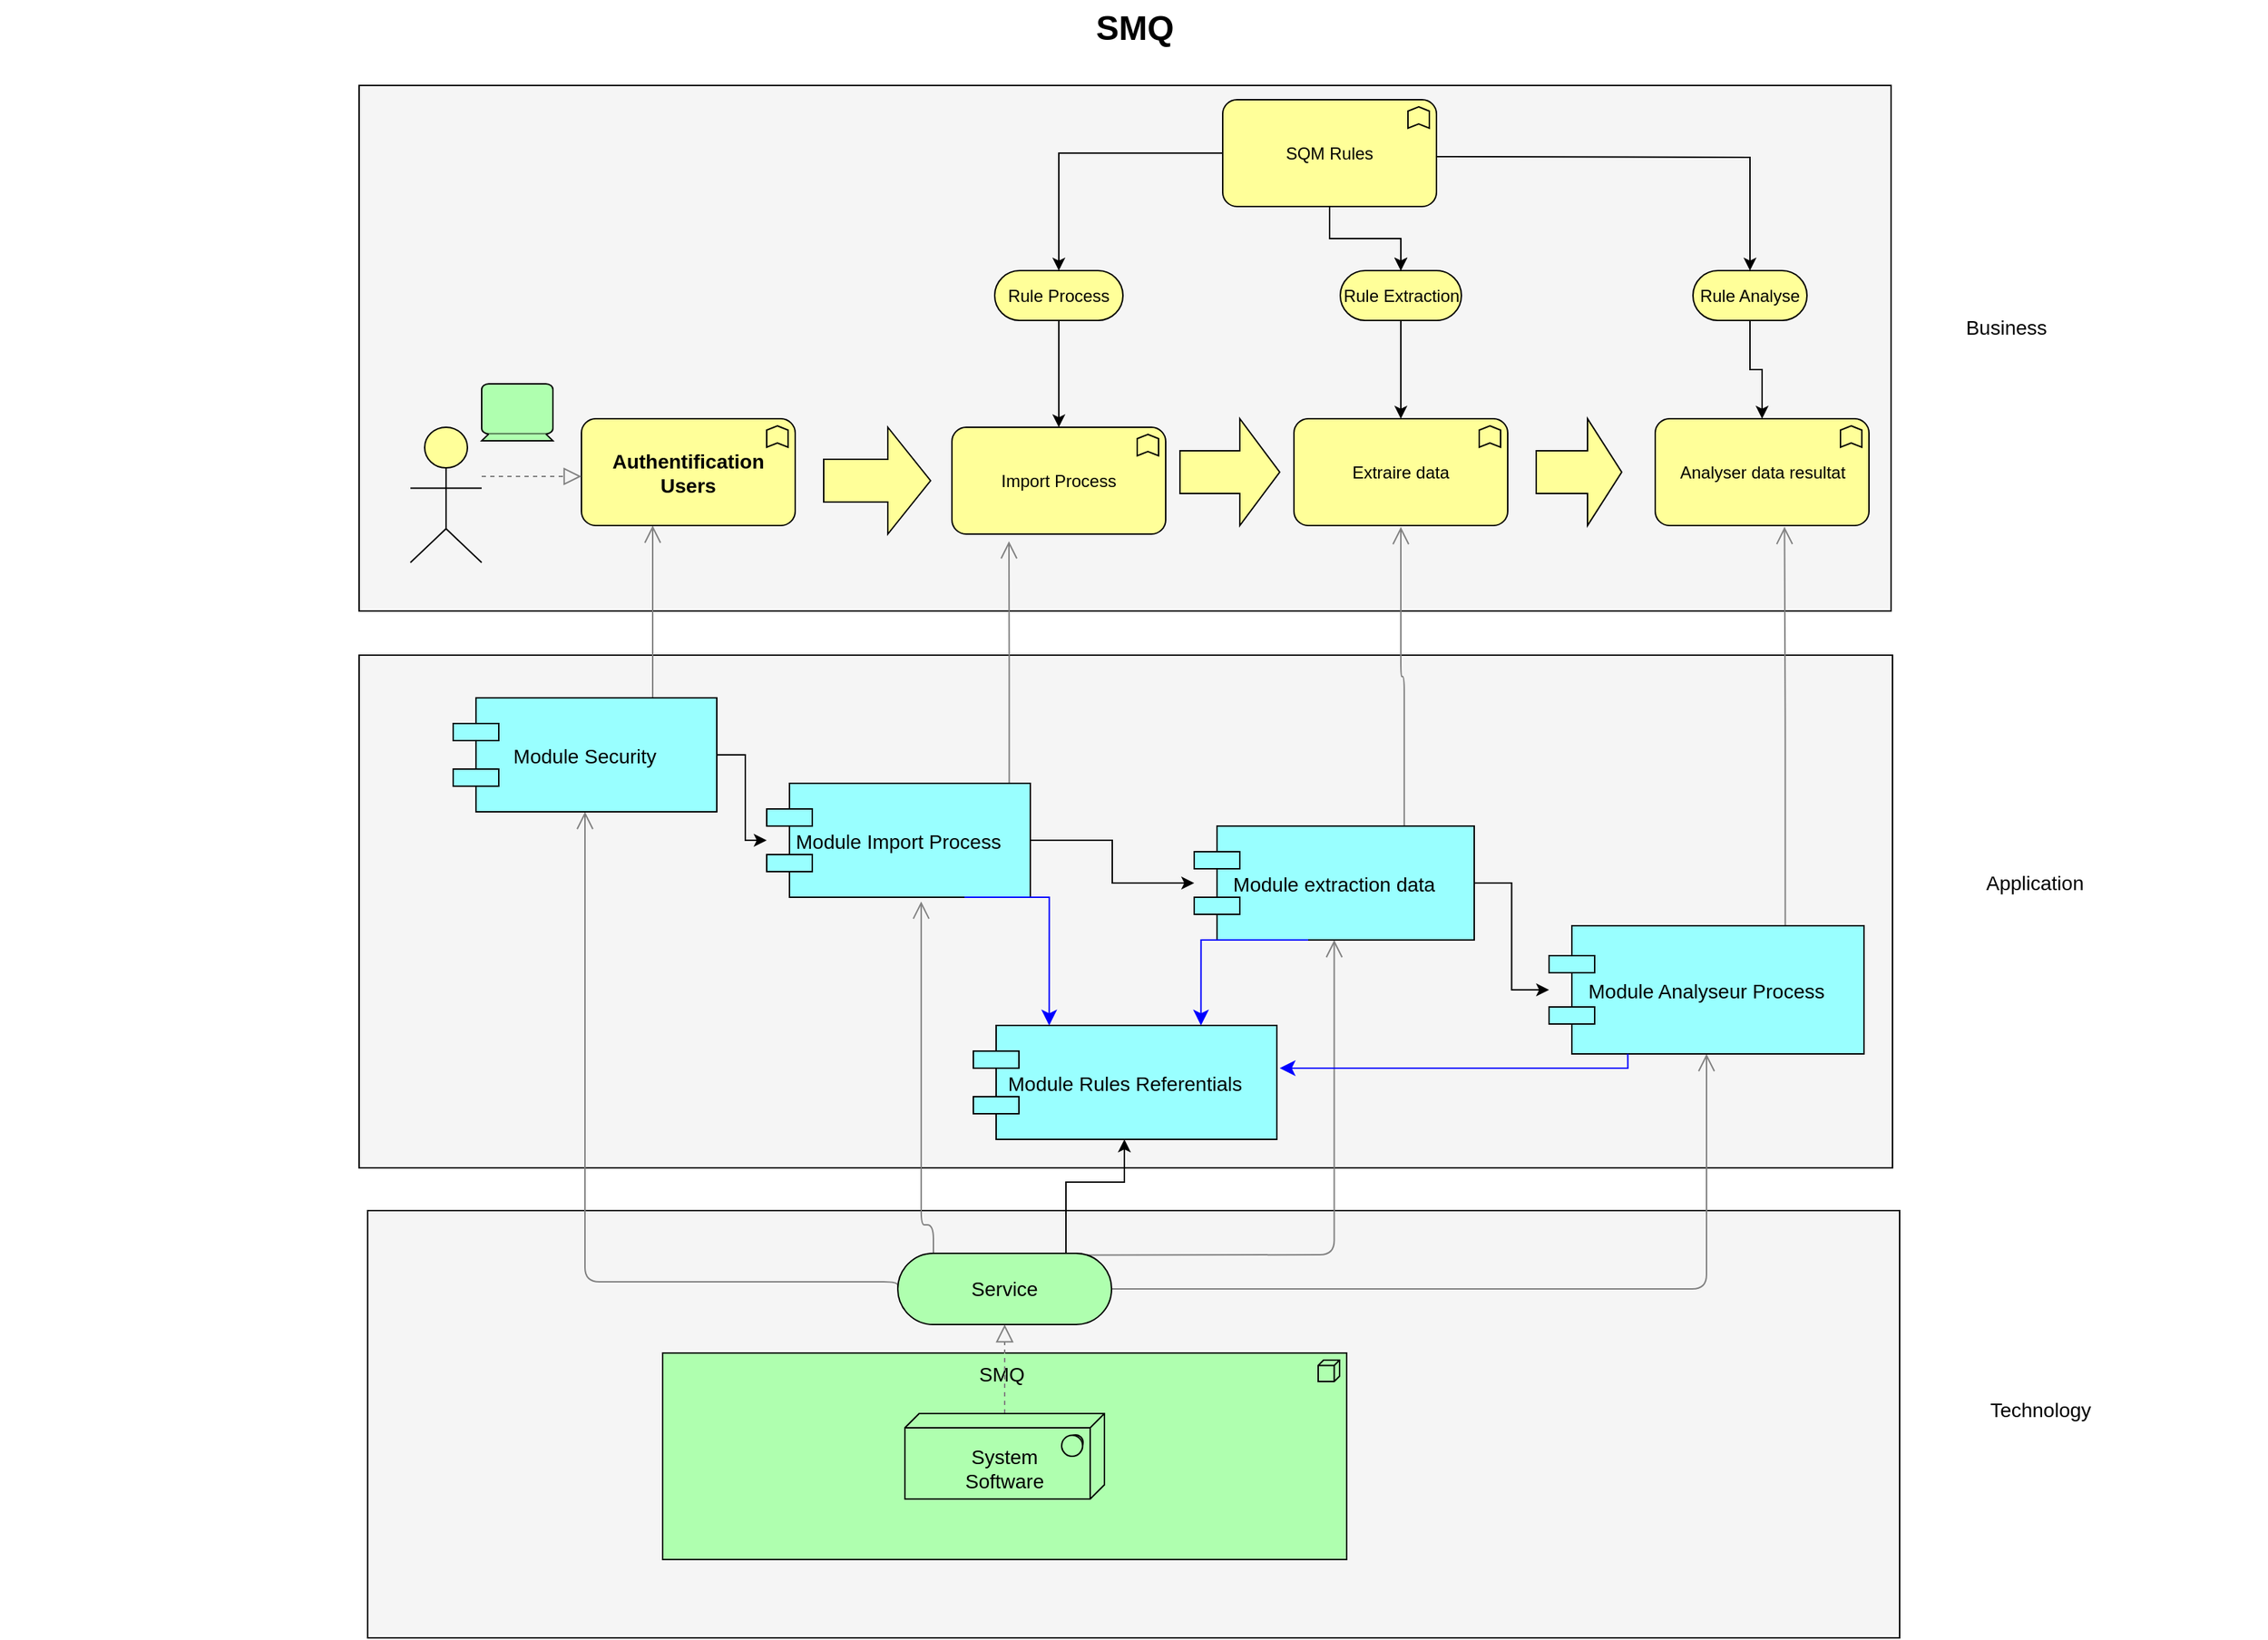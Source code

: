 <mxfile version="21.0.2" type="github">
  <diagram id="6I0OCvxSQrVGMHxT2VVA" name="Page-1">
    <mxGraphModel dx="2250" dy="732" grid="1" gridSize="10" guides="1" tooltips="1" connect="1" arrows="1" fold="1" page="1" pageScale="1" pageWidth="850" pageHeight="1100" math="0" shadow="0">
      <root>
        <mxCell id="0" />
        <mxCell id="1" parent="0" />
        <mxCell id="dKdSaXE48SgPbhcamS2K-30" value="" style="whiteSpace=wrap;html=1;strokeColor=default;strokeWidth=1;fillColor=#f5f5f5;fontSize=14;" parent="1" vertex="1">
          <mxGeometry x="200" y="890" width="1075" height="300" as="geometry" />
        </mxCell>
        <mxCell id="dKdSaXE48SgPbhcamS2K-31" value="" style="whiteSpace=wrap;html=1;strokeColor=default;strokeWidth=1;fillColor=#f5f5f5;fontSize=14;" parent="1" vertex="1">
          <mxGeometry x="194" y="500" width="1076" height="360" as="geometry" />
        </mxCell>
        <mxCell id="dKdSaXE48SgPbhcamS2K-32" value="" style="whiteSpace=wrap;html=1;strokeColor=default;strokeWidth=1;fillColor=#f5f5f5;fontSize=14;" parent="1" vertex="1">
          <mxGeometry x="194" y="100" width="1075" height="369" as="geometry" />
        </mxCell>
        <mxCell id="dKdSaXE48SgPbhcamS2K-33" value="SMQ&amp;nbsp;" style="html=1;whiteSpace=wrap;fillColor=#AFFFAF;shape=mxgraph.archimate3.application;appType=node;archiType=square;fontSize=14;verticalAlign=top;" parent="1" vertex="1">
          <mxGeometry x="407" y="990" width="480" height="145" as="geometry" />
        </mxCell>
        <mxCell id="dKdSaXE48SgPbhcamS2K-36" style="edgeStyle=elbowEdgeStyle;rounded=1;elbow=vertical;html=1;startSize=10;endArrow=block;endFill=0;endSize=10;jettySize=auto;orthogonalLoop=1;strokeColor=#808080;fontSize=14;dashed=1;" parent="1" source="dKdSaXE48SgPbhcamS2K-37" target="dKdSaXE48SgPbhcamS2K-45" edge="1">
          <mxGeometry relative="1" as="geometry" />
        </mxCell>
        <mxCell id="dKdSaXE48SgPbhcamS2K-37" value="&lt;div&gt;&lt;br&gt;&lt;/div&gt;&lt;div&gt;&lt;span&gt;System&lt;/span&gt;&lt;div&gt;Software&lt;/div&gt;&lt;/div&gt;" style="html=1;whiteSpace=wrap;fillColor=#AFFFAF;shape=mxgraph.archimate3.tech;techType=sysSw;fontSize=14;" parent="1" vertex="1">
          <mxGeometry x="577" y="1032.5" width="140" height="60" as="geometry" />
        </mxCell>
        <mxCell id="dKdSaXE48SgPbhcamS2K-41" style="edgeStyle=elbowEdgeStyle;rounded=1;elbow=vertical;html=1;startSize=10;endArrow=open;endFill=0;endSize=10;jettySize=auto;orthogonalLoop=1;strokeColor=#808080;fontSize=14;exitX=0;exitY=0;exitDx=150;exitDy=25;exitPerimeter=0;" parent="1" source="dKdSaXE48SgPbhcamS2K-45" target="dKdSaXE48SgPbhcamS2K-53" edge="1">
          <mxGeometry relative="1" as="geometry">
            <Array as="points">
              <mxPoint x="910" y="945" />
              <mxPoint x="1070" y="830" />
              <mxPoint x="909" y="700" />
            </Array>
          </mxGeometry>
        </mxCell>
        <mxCell id="dKdSaXE48SgPbhcamS2K-42" style="edgeStyle=elbowEdgeStyle;rounded=1;elbow=vertical;html=1;startSize=10;endArrow=open;endFill=0;endSize=10;jettySize=auto;orthogonalLoop=1;strokeColor=#808080;fontSize=14;entryX=0.5;entryY=1;exitX=0.769;exitY=0.025;exitPerimeter=0;" parent="1" source="dKdSaXE48SgPbhcamS2K-45" target="dKdSaXE48SgPbhcamS2K-51" edge="1">
          <mxGeometry relative="1" as="geometry">
            <Array as="points">
              <mxPoint x="720" y="921" />
              <mxPoint x="830" y="770" />
              <mxPoint x="809" y="650" />
            </Array>
          </mxGeometry>
        </mxCell>
        <mxCell id="dKdSaXE48SgPbhcamS2K-43" style="edgeStyle=elbowEdgeStyle;rounded=1;elbow=vertical;html=1;startSize=10;endArrow=open;endFill=0;endSize=10;jettySize=auto;orthogonalLoop=1;strokeColor=#808080;fontSize=14;entryX=0.586;entryY=1.037;entryDx=0;entryDy=0;entryPerimeter=0;exitX=0;exitY=0;exitDx=25;exitDy=0;exitPerimeter=0;" parent="1" source="dKdSaXE48SgPbhcamS2K-45" target="dKdSaXE48SgPbhcamS2K-49" edge="1">
          <mxGeometry relative="1" as="geometry">
            <Array as="points">
              <mxPoint x="580" y="900" />
              <mxPoint x="660" y="800" />
              <mxPoint x="647" y="690" />
            </Array>
          </mxGeometry>
        </mxCell>
        <mxCell id="dKdSaXE48SgPbhcamS2K-44" style="edgeStyle=elbowEdgeStyle;rounded=1;elbow=vertical;html=1;startSize=10;endArrow=open;endFill=0;endSize=10;jettySize=auto;orthogonalLoop=1;strokeColor=#808080;fontSize=14;exitX=0;exitY=0;exitPerimeter=0;exitDx=0;exitDy=25;" parent="1" source="dKdSaXE48SgPbhcamS2K-45" target="dKdSaXE48SgPbhcamS2K-47" edge="1">
          <mxGeometry relative="1" as="geometry">
            <Array as="points">
              <mxPoint x="510" y="940" />
              <mxPoint x="480" y="920" />
              <mxPoint x="440" y="750" />
              <mxPoint x="589" y="650" />
            </Array>
          </mxGeometry>
        </mxCell>
        <mxCell id="GWvJhFTaPys54hKGP2xo-32" value="" style="edgeStyle=orthogonalEdgeStyle;rounded=0;orthogonalLoop=1;jettySize=auto;html=1;" edge="1" parent="1" source="dKdSaXE48SgPbhcamS2K-45" target="GWvJhFTaPys54hKGP2xo-26">
          <mxGeometry relative="1" as="geometry">
            <Array as="points">
              <mxPoint x="690" y="870" />
              <mxPoint x="731" y="870" />
            </Array>
          </mxGeometry>
        </mxCell>
        <mxCell id="dKdSaXE48SgPbhcamS2K-45" value="Service" style="html=1;whiteSpace=wrap;fillColor=#AFFFAF;shape=mxgraph.archimate3.service;fontSize=14;" parent="1" vertex="1">
          <mxGeometry x="572" y="920" width="150" height="50" as="geometry" />
        </mxCell>
        <mxCell id="dKdSaXE48SgPbhcamS2K-46" style="edgeStyle=elbowEdgeStyle;rounded=1;elbow=vertical;html=1;startSize=10;endArrow=open;endFill=0;endSize=10;jettySize=auto;orthogonalLoop=1;strokeColor=#808080;fontSize=14;" parent="1" source="dKdSaXE48SgPbhcamS2K-47" target="dKdSaXE48SgPbhcamS2K-54" edge="1">
          <mxGeometry relative="1" as="geometry">
            <Array as="points">
              <mxPoint x="400" y="440" />
              <mxPoint x="530" y="320" />
              <mxPoint x="310" y="380" />
            </Array>
          </mxGeometry>
        </mxCell>
        <mxCell id="GWvJhFTaPys54hKGP2xo-29" value="" style="edgeStyle=orthogonalEdgeStyle;rounded=0;orthogonalLoop=1;jettySize=auto;html=1;" edge="1" parent="1" source="dKdSaXE48SgPbhcamS2K-47" target="dKdSaXE48SgPbhcamS2K-49">
          <mxGeometry relative="1" as="geometry" />
        </mxCell>
        <mxCell id="dKdSaXE48SgPbhcamS2K-47" value="Module Security" style="shape=component;align=center;fillColor=#99ffff;gradientColor=none;fontSize=14;" parent="1" vertex="1">
          <mxGeometry x="260" y="530" width="185" height="80" as="geometry" />
        </mxCell>
        <mxCell id="dKdSaXE48SgPbhcamS2K-48" style="edgeStyle=elbowEdgeStyle;rounded=1;elbow=vertical;html=1;startSize=10;endArrow=open;endFill=0;endSize=10;jettySize=auto;orthogonalLoop=1;strokeColor=#808080;fontSize=14;exitX=0.92;exitY=0.015;exitDx=0;exitDy=0;exitPerimeter=0;" parent="1" source="dKdSaXE48SgPbhcamS2K-49" edge="1">
          <mxGeometry relative="1" as="geometry">
            <mxPoint x="650" y="420" as="targetPoint" />
          </mxGeometry>
        </mxCell>
        <mxCell id="GWvJhFTaPys54hKGP2xo-30" value="" style="edgeStyle=orthogonalEdgeStyle;rounded=0;orthogonalLoop=1;jettySize=auto;html=1;" edge="1" parent="1" source="dKdSaXE48SgPbhcamS2K-49" target="dKdSaXE48SgPbhcamS2K-51">
          <mxGeometry relative="1" as="geometry" />
        </mxCell>
        <mxCell id="dKdSaXE48SgPbhcamS2K-49" value="Module Import Process" style="shape=component;align=center;fillColor=#99ffff;gradientColor=none;fontSize=14;" parent="1" vertex="1">
          <mxGeometry x="480" y="590" width="185" height="80" as="geometry" />
        </mxCell>
        <mxCell id="dKdSaXE48SgPbhcamS2K-50" style="edgeStyle=elbowEdgeStyle;rounded=1;elbow=vertical;html=1;startSize=10;endArrow=open;endFill=0;endSize=10;jettySize=auto;orthogonalLoop=1;strokeColor=#808080;fontSize=14;exitX=0.75;exitY=0;exitDx=0;exitDy=0;" parent="1" source="dKdSaXE48SgPbhcamS2K-51" edge="1">
          <mxGeometry relative="1" as="geometry">
            <mxPoint x="925" y="410" as="targetPoint" />
          </mxGeometry>
        </mxCell>
        <mxCell id="GWvJhFTaPys54hKGP2xo-31" value="" style="edgeStyle=orthogonalEdgeStyle;rounded=0;orthogonalLoop=1;jettySize=auto;html=1;" edge="1" parent="1" source="dKdSaXE48SgPbhcamS2K-51" target="dKdSaXE48SgPbhcamS2K-53">
          <mxGeometry relative="1" as="geometry" />
        </mxCell>
        <mxCell id="dKdSaXE48SgPbhcamS2K-51" value="Module extraction data" style="shape=component;align=center;fillColor=#99ffff;gradientColor=none;fontSize=14;" parent="1" vertex="1">
          <mxGeometry x="780" y="620" width="196.5" height="80" as="geometry" />
        </mxCell>
        <mxCell id="dKdSaXE48SgPbhcamS2K-52" style="edgeStyle=elbowEdgeStyle;rounded=1;elbow=vertical;html=1;startSize=10;endArrow=open;endFill=0;endSize=10;jettySize=auto;orthogonalLoop=1;strokeColor=#808080;fontSize=14;exitX=0.75;exitY=0;exitDx=0;exitDy=0;entryX=0.677;entryY=1.012;entryDx=0;entryDy=0;entryPerimeter=0;" parent="1" source="dKdSaXE48SgPbhcamS2K-53" edge="1">
          <mxGeometry relative="1" as="geometry">
            <mxPoint x="1194.229" y="409.9" as="targetPoint" />
          </mxGeometry>
        </mxCell>
        <mxCell id="dKdSaXE48SgPbhcamS2K-53" value="Module Analyseur Process" style="shape=component;align=center;fillColor=#99ffff;gradientColor=none;fontSize=14;" parent="1" vertex="1">
          <mxGeometry x="1029" y="690" width="221" height="90" as="geometry" />
        </mxCell>
        <mxCell id="dKdSaXE48SgPbhcamS2K-54" value="&lt;b&gt;Authentification Users&lt;/b&gt;" style="html=1;whiteSpace=wrap;fillColor=#ffff99;shape=mxgraph.archimate3.application;appType=func;archiType=rounded;fontSize=14;" parent="1" vertex="1">
          <mxGeometry x="350" y="334" width="150" height="75" as="geometry" />
        </mxCell>
        <mxCell id="dKdSaXE48SgPbhcamS2K-58" value="Technology" style="text;html=1;strokeColor=none;fillColor=none;align=center;verticalAlign=middle;whiteSpace=wrap;fontSize=14;" parent="1" vertex="1">
          <mxGeometry x="1253.5" y="1020" width="240" height="20" as="geometry" />
        </mxCell>
        <mxCell id="dKdSaXE48SgPbhcamS2K-59" value="Application" style="text;html=1;strokeColor=none;fillColor=none;align=center;verticalAlign=middle;whiteSpace=wrap;fontSize=14;" parent="1" vertex="1">
          <mxGeometry x="1250" y="650" width="240" height="20" as="geometry" />
        </mxCell>
        <mxCell id="dKdSaXE48SgPbhcamS2K-60" value="Business" style="text;html=1;strokeColor=none;fillColor=none;align=center;verticalAlign=middle;whiteSpace=wrap;fontSize=14;" parent="1" vertex="1">
          <mxGeometry x="1230" y="260" width="240" height="20" as="geometry" />
        </mxCell>
        <mxCell id="dKdSaXE48SgPbhcamS2K-61" style="edgeStyle=elbowEdgeStyle;rounded=1;elbow=vertical;html=1;dashed=1;startSize=10;endArrow=block;endFill=0;endSize=10;jettySize=auto;orthogonalLoop=1;strokeColor=#808080;fontSize=14;" parent="1" source="dKdSaXE48SgPbhcamS2K-62" target="dKdSaXE48SgPbhcamS2K-54" edge="1">
          <mxGeometry relative="1" as="geometry" />
        </mxCell>
        <mxCell id="dKdSaXE48SgPbhcamS2K-62" value="" style="html=1;whiteSpace=wrap;fillColor=#ffff99;shape=mxgraph.archimate3.actor;fontSize=14;" parent="1" vertex="1">
          <mxGeometry x="230" y="340" width="50" height="95" as="geometry" />
        </mxCell>
        <mxCell id="dKdSaXE48SgPbhcamS2K-63" value="SMQ" style="text;strokeColor=none;fillColor=none;html=1;fontSize=24;fontStyle=1;verticalAlign=middle;align=center;" parent="1" vertex="1">
          <mxGeometry x="-57.5" y="40" width="1590" height="40" as="geometry" />
        </mxCell>
        <mxCell id="GWvJhFTaPys54hKGP2xo-2" value="" style="html=1;outlineConnect=0;whiteSpace=wrap;fillColor=#ffff99;shape=mxgraph.archimate3.process;" vertex="1" parent="1">
          <mxGeometry x="520" y="340" width="75" height="75" as="geometry" />
        </mxCell>
        <mxCell id="GWvJhFTaPys54hKGP2xo-3" value="" style="html=1;outlineConnect=0;whiteSpace=wrap;fillColor=#ffff99;shape=mxgraph.archimate3.process;" vertex="1" parent="1">
          <mxGeometry x="770" y="334" width="70" height="75" as="geometry" />
        </mxCell>
        <mxCell id="GWvJhFTaPys54hKGP2xo-4" value="" style="html=1;outlineConnect=0;whiteSpace=wrap;fillColor=#ffff99;shape=mxgraph.archimate3.process;" vertex="1" parent="1">
          <mxGeometry x="1020" y="334" width="60" height="75" as="geometry" />
        </mxCell>
        <mxCell id="GWvJhFTaPys54hKGP2xo-6" value="Import Process" style="html=1;outlineConnect=0;whiteSpace=wrap;fillColor=#ffff99;shape=mxgraph.archimate3.application;appType=func;archiType=rounded;" vertex="1" parent="1">
          <mxGeometry x="610" y="340" width="150" height="75" as="geometry" />
        </mxCell>
        <mxCell id="GWvJhFTaPys54hKGP2xo-7" value="Extraire data" style="html=1;outlineConnect=0;whiteSpace=wrap;fillColor=#ffff99;shape=mxgraph.archimate3.application;appType=func;archiType=rounded;" vertex="1" parent="1">
          <mxGeometry x="850" y="334" width="150" height="75" as="geometry" />
        </mxCell>
        <mxCell id="GWvJhFTaPys54hKGP2xo-8" value="Analyser data resultat" style="html=1;outlineConnect=0;whiteSpace=wrap;fillColor=#ffff99;shape=mxgraph.archimate3.application;appType=func;archiType=rounded;" vertex="1" parent="1">
          <mxGeometry x="1103.5" y="334" width="150" height="75" as="geometry" />
        </mxCell>
        <mxCell id="GWvJhFTaPys54hKGP2xo-9" value="" style="html=1;outlineConnect=0;whiteSpace=wrap;fillColor=#AFFFAF;shape=mxgraph.archimate3.device;" vertex="1" parent="1">
          <mxGeometry x="280" y="309.5" width="50" height="40" as="geometry" />
        </mxCell>
        <mxCell id="GWvJhFTaPys54hKGP2xo-20" value="" style="edgeStyle=orthogonalEdgeStyle;rounded=0;orthogonalLoop=1;jettySize=auto;html=1;" edge="1" parent="1" source="GWvJhFTaPys54hKGP2xo-15" target="GWvJhFTaPys54hKGP2xo-6">
          <mxGeometry relative="1" as="geometry" />
        </mxCell>
        <mxCell id="GWvJhFTaPys54hKGP2xo-15" value="Rule Process" style="html=1;outlineConnect=0;whiteSpace=wrap;fillColor=#ffff99;shape=mxgraph.archimate3.service;" vertex="1" parent="1">
          <mxGeometry x="640" y="230" width="90" height="35" as="geometry" />
        </mxCell>
        <mxCell id="GWvJhFTaPys54hKGP2xo-19" value="" style="edgeStyle=orthogonalEdgeStyle;rounded=0;orthogonalLoop=1;jettySize=auto;html=1;" edge="1" parent="1" source="GWvJhFTaPys54hKGP2xo-16" target="GWvJhFTaPys54hKGP2xo-7">
          <mxGeometry relative="1" as="geometry" />
        </mxCell>
        <mxCell id="GWvJhFTaPys54hKGP2xo-16" value="Rule Extraction" style="html=1;outlineConnect=0;whiteSpace=wrap;fillColor=#ffff99;shape=mxgraph.archimate3.service;" vertex="1" parent="1">
          <mxGeometry x="882.5" y="230" width="85" height="35" as="geometry" />
        </mxCell>
        <mxCell id="GWvJhFTaPys54hKGP2xo-18" value="" style="edgeStyle=orthogonalEdgeStyle;rounded=0;orthogonalLoop=1;jettySize=auto;html=1;entryX=0.5;entryY=0;entryDx=0;entryDy=0;entryPerimeter=0;" edge="1" parent="1" source="GWvJhFTaPys54hKGP2xo-17" target="GWvJhFTaPys54hKGP2xo-8">
          <mxGeometry relative="1" as="geometry">
            <mxPoint x="1170" y="330" as="targetPoint" />
          </mxGeometry>
        </mxCell>
        <mxCell id="GWvJhFTaPys54hKGP2xo-17" value="Rule Analyse" style="html=1;outlineConnect=0;whiteSpace=wrap;fillColor=#ffff99;shape=mxgraph.archimate3.service;" vertex="1" parent="1">
          <mxGeometry x="1130" y="230" width="80" height="35" as="geometry" />
        </mxCell>
        <mxCell id="GWvJhFTaPys54hKGP2xo-22" value="" style="edgeStyle=orthogonalEdgeStyle;rounded=0;orthogonalLoop=1;jettySize=auto;html=1;" edge="1" parent="1" source="GWvJhFTaPys54hKGP2xo-21" target="GWvJhFTaPys54hKGP2xo-16">
          <mxGeometry relative="1" as="geometry" />
        </mxCell>
        <mxCell id="GWvJhFTaPys54hKGP2xo-23" value="" style="edgeStyle=orthogonalEdgeStyle;rounded=0;orthogonalLoop=1;jettySize=auto;html=1;" edge="1" parent="1" source="GWvJhFTaPys54hKGP2xo-21" target="GWvJhFTaPys54hKGP2xo-16">
          <mxGeometry relative="1" as="geometry" />
        </mxCell>
        <mxCell id="GWvJhFTaPys54hKGP2xo-21" value="SQM Rules" style="html=1;outlineConnect=0;whiteSpace=wrap;fillColor=#ffff99;shape=mxgraph.archimate3.application;appType=func;archiType=rounded;" vertex="1" parent="1">
          <mxGeometry x="800" y="110" width="150" height="75" as="geometry" />
        </mxCell>
        <mxCell id="GWvJhFTaPys54hKGP2xo-24" value="" style="edgeStyle=orthogonalEdgeStyle;rounded=0;orthogonalLoop=1;jettySize=auto;html=1;entryX=0.5;entryY=0;entryDx=0;entryDy=0;entryPerimeter=0;" edge="1" parent="1" target="GWvJhFTaPys54hKGP2xo-17">
          <mxGeometry relative="1" as="geometry">
            <mxPoint x="950" y="150" as="sourcePoint" />
            <mxPoint x="1000" y="195" as="targetPoint" />
          </mxGeometry>
        </mxCell>
        <mxCell id="GWvJhFTaPys54hKGP2xo-25" value="" style="edgeStyle=orthogonalEdgeStyle;rounded=0;orthogonalLoop=1;jettySize=auto;html=1;exitX=0;exitY=0.5;exitDx=0;exitDy=0;exitPerimeter=0;" edge="1" parent="1" source="GWvJhFTaPys54hKGP2xo-21" target="GWvJhFTaPys54hKGP2xo-15">
          <mxGeometry relative="1" as="geometry">
            <mxPoint x="730" y="160" as="sourcePoint" />
            <mxPoint x="780" y="205" as="targetPoint" />
            <Array as="points" />
          </mxGeometry>
        </mxCell>
        <mxCell id="GWvJhFTaPys54hKGP2xo-26" value="Module Rules Referentials" style="shape=component;align=center;fillColor=#99ffff;gradientColor=none;fontSize=14;" vertex="1" parent="1">
          <mxGeometry x="625" y="760" width="213" height="80" as="geometry" />
        </mxCell>
        <mxCell id="GWvJhFTaPys54hKGP2xo-40" value="" style="edgeStyle=segmentEdgeStyle;endArrow=classic;html=1;curved=0;rounded=0;endSize=8;startSize=8;exitX=0.25;exitY=1;exitDx=0;exitDy=0;strokeColor=#0000FF;" edge="1" parent="1" source="dKdSaXE48SgPbhcamS2K-53">
          <mxGeometry width="50" height="50" relative="1" as="geometry">
            <mxPoint x="790" y="870" as="sourcePoint" />
            <mxPoint x="840" y="790" as="targetPoint" />
            <Array as="points">
              <mxPoint x="1084" y="790" />
            </Array>
          </mxGeometry>
        </mxCell>
        <mxCell id="GWvJhFTaPys54hKGP2xo-41" value="" style="edgeStyle=segmentEdgeStyle;endArrow=classic;html=1;curved=0;rounded=0;endSize=8;startSize=8;strokeColor=#0000FF;entryX=0.75;entryY=0;entryDx=0;entryDy=0;" edge="1" parent="1" target="GWvJhFTaPys54hKGP2xo-26">
          <mxGeometry width="50" height="50" relative="1" as="geometry">
            <mxPoint x="860" y="700" as="sourcePoint" />
            <mxPoint x="850" y="800" as="targetPoint" />
            <Array as="points" />
          </mxGeometry>
        </mxCell>
        <mxCell id="GWvJhFTaPys54hKGP2xo-42" value="" style="edgeStyle=segmentEdgeStyle;endArrow=classic;html=1;curved=0;rounded=0;endSize=8;startSize=8;strokeColor=#0000FF;exitX=0.75;exitY=1;exitDx=0;exitDy=0;entryX=0.25;entryY=0;entryDx=0;entryDy=0;" edge="1" parent="1" source="dKdSaXE48SgPbhcamS2K-49" target="GWvJhFTaPys54hKGP2xo-26">
          <mxGeometry width="50" height="50" relative="1" as="geometry">
            <mxPoint x="1094" y="790" as="sourcePoint" />
            <mxPoint x="850" y="800" as="targetPoint" />
            <Array as="points" />
          </mxGeometry>
        </mxCell>
        <mxCell id="GWvJhFTaPys54hKGP2xo-43" style="edgeStyle=orthogonalEdgeStyle;rounded=0;orthogonalLoop=1;jettySize=auto;html=1;exitX=0.5;exitY=1;exitDx=0;exitDy=0;exitPerimeter=0;" edge="1" parent="1" source="GWvJhFTaPys54hKGP2xo-17" target="GWvJhFTaPys54hKGP2xo-17">
          <mxGeometry relative="1" as="geometry" />
        </mxCell>
      </root>
    </mxGraphModel>
  </diagram>
</mxfile>
